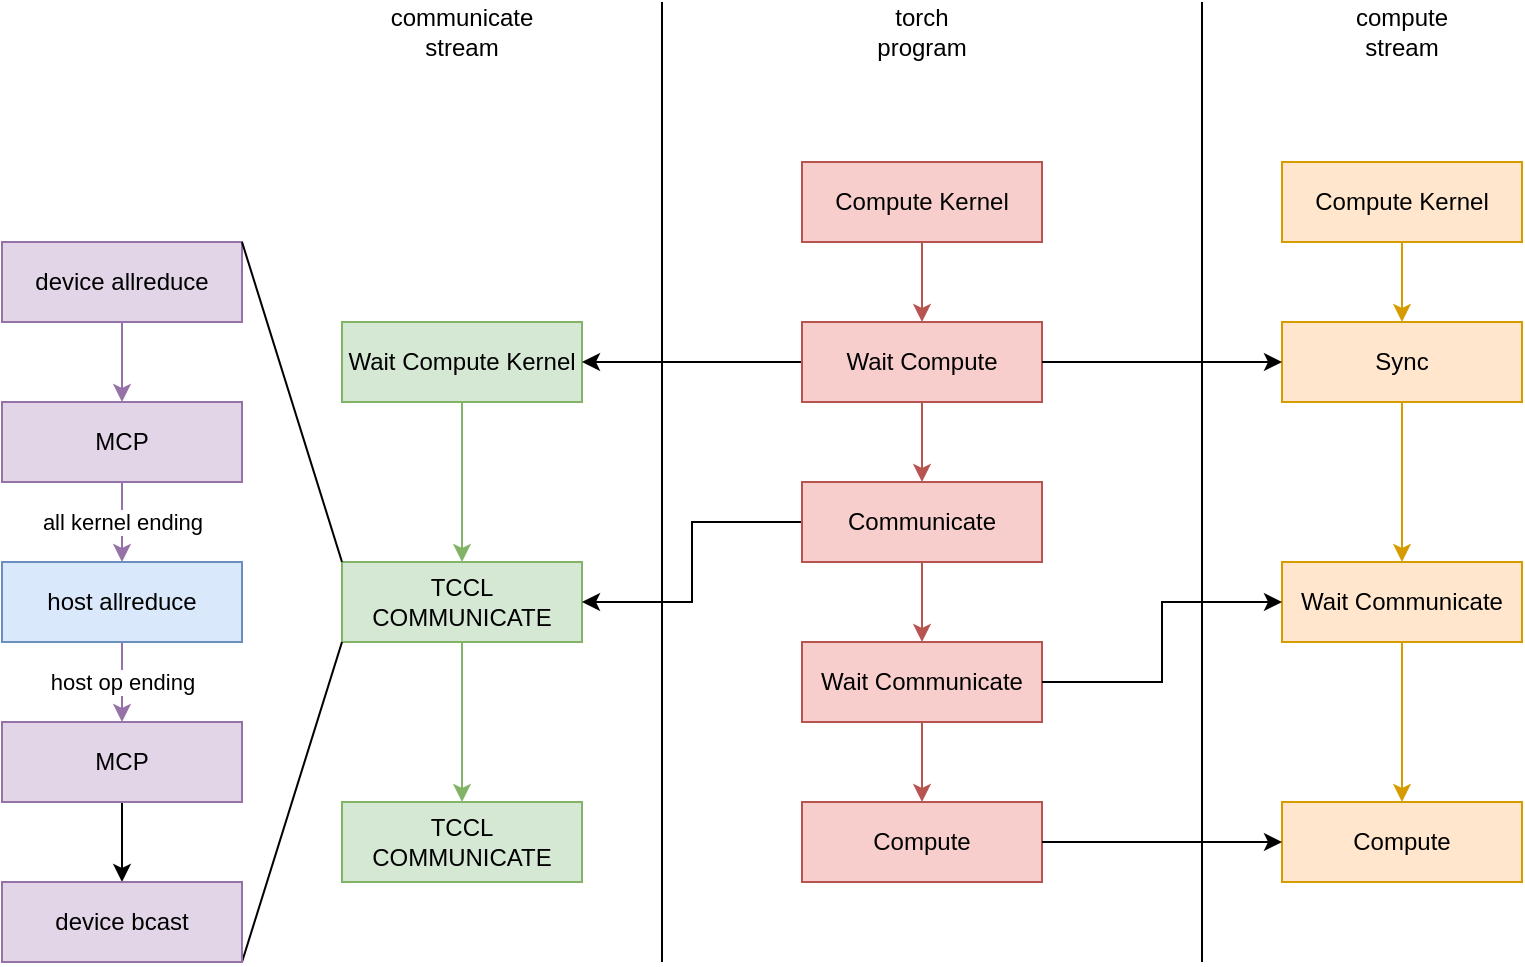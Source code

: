 <mxfile version="20.8.23" type="github">
  <diagram name="Page-1" id="evR2WpcKhbSjpmel14RK">
    <mxGraphModel dx="2074" dy="1099" grid="1" gridSize="10" guides="1" tooltips="1" connect="1" arrows="1" fold="1" page="1" pageScale="1" pageWidth="850" pageHeight="1100" math="0" shadow="0">
      <root>
        <mxCell id="0" />
        <mxCell id="1" parent="0" />
        <mxCell id="UVvk1TwP4h5ap9DMddXs-1" value="" style="edgeStyle=orthogonalEdgeStyle;rounded=0;orthogonalLoop=1;jettySize=auto;html=1;fillColor=#d5e8d4;strokeColor=#82b366;" parent="1" source="UVvk1TwP4h5ap9DMddXs-2" target="UVvk1TwP4h5ap9DMddXs-10" edge="1">
          <mxGeometry relative="1" as="geometry" />
        </mxCell>
        <mxCell id="UVvk1TwP4h5ap9DMddXs-2" value="Wait Compute Kernel" style="rounded=0;whiteSpace=wrap;html=1;fillColor=#d5e8d4;strokeColor=#82b366;" parent="1" vertex="1">
          <mxGeometry x="210" y="240" width="120" height="40" as="geometry" />
        </mxCell>
        <mxCell id="UVvk1TwP4h5ap9DMddXs-3" value="" style="edgeStyle=orthogonalEdgeStyle;rounded=0;orthogonalLoop=1;jettySize=auto;html=1;fillColor=#ffe6cc;strokeColor=#d79b00;" parent="1" source="UVvk1TwP4h5ap9DMddXs-4" target="UVvk1TwP4h5ap9DMddXs-8" edge="1">
          <mxGeometry relative="1" as="geometry" />
        </mxCell>
        <mxCell id="UVvk1TwP4h5ap9DMddXs-4" value="Compute Kernel" style="rounded=0;whiteSpace=wrap;html=1;fillColor=#ffe6cc;strokeColor=#d79b00;" parent="1" vertex="1">
          <mxGeometry x="680" y="160" width="120" height="40" as="geometry" />
        </mxCell>
        <mxCell id="UVvk1TwP4h5ap9DMddXs-5" value="" style="endArrow=none;html=1;rounded=0;" parent="1" edge="1">
          <mxGeometry width="50" height="50" relative="1" as="geometry">
            <mxPoint x="640" y="560" as="sourcePoint" />
            <mxPoint x="640" y="80" as="targetPoint" />
          </mxGeometry>
        </mxCell>
        <mxCell id="UVvk1TwP4h5ap9DMddXs-7" value="" style="edgeStyle=orthogonalEdgeStyle;rounded=0;orthogonalLoop=1;jettySize=auto;html=1;fillColor=#ffe6cc;strokeColor=#d79b00;" parent="1" source="UVvk1TwP4h5ap9DMddXs-8" target="UVvk1TwP4h5ap9DMddXs-12" edge="1">
          <mxGeometry relative="1" as="geometry" />
        </mxCell>
        <mxCell id="UVvk1TwP4h5ap9DMddXs-8" value="Sync" style="rounded=0;whiteSpace=wrap;html=1;fillColor=#ffe6cc;strokeColor=#d79b00;" parent="1" vertex="1">
          <mxGeometry x="680" y="240" width="120" height="40" as="geometry" />
        </mxCell>
        <mxCell id="UVvk1TwP4h5ap9DMddXs-9" value="" style="edgeStyle=orthogonalEdgeStyle;rounded=0;orthogonalLoop=1;jettySize=auto;html=1;fillColor=#d5e8d4;strokeColor=#82b366;" parent="1" source="UVvk1TwP4h5ap9DMddXs-10" target="UVvk1TwP4h5ap9DMddXs-14" edge="1">
          <mxGeometry relative="1" as="geometry" />
        </mxCell>
        <mxCell id="UVvk1TwP4h5ap9DMddXs-10" value="TCCL COMMUNICATE" style="rounded=0;whiteSpace=wrap;html=1;fillColor=#d5e8d4;strokeColor=#82b366;" parent="1" vertex="1">
          <mxGeometry x="210" y="360" width="120" height="40" as="geometry" />
        </mxCell>
        <mxCell id="UVvk1TwP4h5ap9DMddXs-11" value="" style="edgeStyle=orthogonalEdgeStyle;rounded=0;orthogonalLoop=1;jettySize=auto;html=1;fillColor=#ffe6cc;strokeColor=#d79b00;" parent="1" source="UVvk1TwP4h5ap9DMddXs-12" target="UVvk1TwP4h5ap9DMddXs-15" edge="1">
          <mxGeometry relative="1" as="geometry" />
        </mxCell>
        <mxCell id="UVvk1TwP4h5ap9DMddXs-12" value="Wait Communicate" style="rounded=0;whiteSpace=wrap;html=1;fillColor=#ffe6cc;strokeColor=#d79b00;" parent="1" vertex="1">
          <mxGeometry x="680" y="360" width="120" height="40" as="geometry" />
        </mxCell>
        <mxCell id="UVvk1TwP4h5ap9DMddXs-14" value="TCCL COMMUNICATE" style="rounded=0;whiteSpace=wrap;html=1;fillColor=#d5e8d4;strokeColor=#82b366;" parent="1" vertex="1">
          <mxGeometry x="210" y="480" width="120" height="40" as="geometry" />
        </mxCell>
        <mxCell id="UVvk1TwP4h5ap9DMddXs-15" value="Compute" style="rounded=0;whiteSpace=wrap;html=1;fillColor=#ffe6cc;strokeColor=#d79b00;" parent="1" vertex="1">
          <mxGeometry x="680" y="480" width="120" height="40" as="geometry" />
        </mxCell>
        <mxCell id="UVvk1TwP4h5ap9DMddXs-16" value="communicate&lt;br&gt;stream" style="text;html=1;strokeColor=none;fillColor=none;align=center;verticalAlign=middle;whiteSpace=wrap;rounded=0;" parent="1" vertex="1">
          <mxGeometry x="240" y="80" width="60" height="30" as="geometry" />
        </mxCell>
        <mxCell id="UVvk1TwP4h5ap9DMddXs-17" value="compute&lt;br&gt;stream" style="text;html=1;strokeColor=none;fillColor=none;align=center;verticalAlign=middle;whiteSpace=wrap;rounded=0;" parent="1" vertex="1">
          <mxGeometry x="710" y="80" width="60" height="30" as="geometry" />
        </mxCell>
        <mxCell id="UVvk1TwP4h5ap9DMddXs-18" value="" style="edgeStyle=orthogonalEdgeStyle;rounded=0;orthogonalLoop=1;jettySize=auto;html=1;fillColor=#e1d5e7;strokeColor=#9673a6;" parent="1" source="UVvk1TwP4h5ap9DMddXs-19" target="UVvk1TwP4h5ap9DMddXs-21" edge="1">
          <mxGeometry relative="1" as="geometry" />
        </mxCell>
        <mxCell id="UVvk1TwP4h5ap9DMddXs-19" value="device allreduce" style="rounded=0;whiteSpace=wrap;html=1;fillColor=#e1d5e7;strokeColor=#9673a6;" parent="1" vertex="1">
          <mxGeometry x="40" y="200" width="120" height="40" as="geometry" />
        </mxCell>
        <mxCell id="UVvk1TwP4h5ap9DMddXs-20" value="all kernel ending" style="edgeStyle=orthogonalEdgeStyle;rounded=0;orthogonalLoop=1;jettySize=auto;html=1;fillColor=#e1d5e7;strokeColor=#9673a6;" parent="1" source="UVvk1TwP4h5ap9DMddXs-21" target="UVvk1TwP4h5ap9DMddXs-23" edge="1">
          <mxGeometry relative="1" as="geometry" />
        </mxCell>
        <mxCell id="UVvk1TwP4h5ap9DMddXs-21" value="MCP" style="rounded=0;whiteSpace=wrap;html=1;fillColor=#e1d5e7;strokeColor=#9673a6;" parent="1" vertex="1">
          <mxGeometry x="40" y="280" width="120" height="40" as="geometry" />
        </mxCell>
        <mxCell id="UVvk1TwP4h5ap9DMddXs-22" value="host op ending" style="edgeStyle=orthogonalEdgeStyle;rounded=0;orthogonalLoop=1;jettySize=auto;html=1;fillColor=#e1d5e7;strokeColor=#9673a6;" parent="1" source="UVvk1TwP4h5ap9DMddXs-23" target="UVvk1TwP4h5ap9DMddXs-24" edge="1">
          <mxGeometry relative="1" as="geometry">
            <Array as="points">
              <mxPoint x="100" y="420" />
              <mxPoint x="100" y="420" />
            </Array>
          </mxGeometry>
        </mxCell>
        <mxCell id="UVvk1TwP4h5ap9DMddXs-23" value="host allreduce" style="rounded=0;whiteSpace=wrap;html=1;fillColor=#dae8fc;strokeColor=#6c8ebf;" parent="1" vertex="1">
          <mxGeometry x="40" y="360" width="120" height="40" as="geometry" />
        </mxCell>
        <mxCell id="UVvk1TwP4h5ap9DMddXs-45" value="" style="edgeStyle=orthogonalEdgeStyle;rounded=0;orthogonalLoop=1;jettySize=auto;html=1;" parent="1" source="UVvk1TwP4h5ap9DMddXs-24" target="UVvk1TwP4h5ap9DMddXs-44" edge="1">
          <mxGeometry relative="1" as="geometry" />
        </mxCell>
        <mxCell id="UVvk1TwP4h5ap9DMddXs-24" value="MCP" style="rounded=0;whiteSpace=wrap;html=1;fillColor=#e1d5e7;strokeColor=#9673a6;" parent="1" vertex="1">
          <mxGeometry x="40" y="440" width="120" height="40" as="geometry" />
        </mxCell>
        <mxCell id="UVvk1TwP4h5ap9DMddXs-25" value="" style="endArrow=none;html=1;rounded=0;entryX=0;entryY=0;entryDx=0;entryDy=0;exitX=1;exitY=0;exitDx=0;exitDy=0;" parent="1" source="UVvk1TwP4h5ap9DMddXs-19" target="UVvk1TwP4h5ap9DMddXs-10" edge="1">
          <mxGeometry width="50" height="50" relative="1" as="geometry">
            <mxPoint x="180" y="570" as="sourcePoint" />
            <mxPoint x="230" y="520" as="targetPoint" />
          </mxGeometry>
        </mxCell>
        <mxCell id="UVvk1TwP4h5ap9DMddXs-26" value="" style="endArrow=none;html=1;rounded=0;entryX=0;entryY=1;entryDx=0;entryDy=0;exitX=1;exitY=1;exitDx=0;exitDy=0;" parent="1" source="UVvk1TwP4h5ap9DMddXs-44" target="UVvk1TwP4h5ap9DMddXs-10" edge="1">
          <mxGeometry width="50" height="50" relative="1" as="geometry">
            <mxPoint x="100" y="210" as="sourcePoint" />
            <mxPoint x="220" y="370" as="targetPoint" />
          </mxGeometry>
        </mxCell>
        <mxCell id="UVvk1TwP4h5ap9DMddXs-27" value="" style="endArrow=none;html=1;rounded=0;" parent="1" edge="1">
          <mxGeometry width="50" height="50" relative="1" as="geometry">
            <mxPoint x="370" y="560" as="sourcePoint" />
            <mxPoint x="370" y="80" as="targetPoint" />
          </mxGeometry>
        </mxCell>
        <mxCell id="UVvk1TwP4h5ap9DMddXs-28" value="" style="edgeStyle=orthogonalEdgeStyle;rounded=0;orthogonalLoop=1;jettySize=auto;html=1;fillColor=#f8cecc;strokeColor=#b85450;" parent="1" source="UVvk1TwP4h5ap9DMddXs-29" target="UVvk1TwP4h5ap9DMddXs-31" edge="1">
          <mxGeometry relative="1" as="geometry" />
        </mxCell>
        <mxCell id="UVvk1TwP4h5ap9DMddXs-29" value="Compute Kernel" style="rounded=0;whiteSpace=wrap;html=1;fillColor=#f8cecc;strokeColor=#b85450;" parent="1" vertex="1">
          <mxGeometry x="440" y="160" width="120" height="40" as="geometry" />
        </mxCell>
        <mxCell id="UVvk1TwP4h5ap9DMddXs-30" value="" style="edgeStyle=orthogonalEdgeStyle;rounded=0;orthogonalLoop=1;jettySize=auto;html=1;fillColor=#f8cecc;strokeColor=#b85450;" parent="1" source="UVvk1TwP4h5ap9DMddXs-31" target="UVvk1TwP4h5ap9DMddXs-33" edge="1">
          <mxGeometry relative="1" as="geometry" />
        </mxCell>
        <mxCell id="UVvk1TwP4h5ap9DMddXs-36" value="" style="edgeStyle=orthogonalEdgeStyle;rounded=0;orthogonalLoop=1;jettySize=auto;html=1;" parent="1" source="UVvk1TwP4h5ap9DMddXs-31" target="UVvk1TwP4h5ap9DMddXs-2" edge="1">
          <mxGeometry relative="1" as="geometry" />
        </mxCell>
        <mxCell id="UVvk1TwP4h5ap9DMddXs-31" value="Wait Compute" style="rounded=0;whiteSpace=wrap;html=1;fillColor=#f8cecc;strokeColor=#b85450;" parent="1" vertex="1">
          <mxGeometry x="440" y="240" width="120" height="40" as="geometry" />
        </mxCell>
        <mxCell id="UVvk1TwP4h5ap9DMddXs-38" value="" style="edgeStyle=orthogonalEdgeStyle;rounded=0;orthogonalLoop=1;jettySize=auto;html=1;fillColor=#f8cecc;strokeColor=#b85450;" parent="1" source="UVvk1TwP4h5ap9DMddXs-33" target="UVvk1TwP4h5ap9DMddXs-35" edge="1">
          <mxGeometry relative="1" as="geometry" />
        </mxCell>
        <mxCell id="UVvk1TwP4h5ap9DMddXs-40" value="" style="edgeStyle=orthogonalEdgeStyle;rounded=0;orthogonalLoop=1;jettySize=auto;html=1;" parent="1" source="UVvk1TwP4h5ap9DMddXs-33" target="UVvk1TwP4h5ap9DMddXs-10" edge="1">
          <mxGeometry relative="1" as="geometry">
            <Array as="points">
              <mxPoint x="385" y="340" />
              <mxPoint x="385" y="380" />
            </Array>
          </mxGeometry>
        </mxCell>
        <mxCell id="UVvk1TwP4h5ap9DMddXs-33" value="Communicate" style="rounded=0;whiteSpace=wrap;html=1;fillColor=#f8cecc;strokeColor=#b85450;" parent="1" vertex="1">
          <mxGeometry x="440" y="320" width="120" height="40" as="geometry" />
        </mxCell>
        <mxCell id="UVvk1TwP4h5ap9DMddXs-34" value="Compute" style="rounded=0;whiteSpace=wrap;html=1;fillColor=#f8cecc;strokeColor=#b85450;" parent="1" vertex="1">
          <mxGeometry x="440" y="480" width="120" height="40" as="geometry" />
        </mxCell>
        <mxCell id="UVvk1TwP4h5ap9DMddXs-39" value="" style="edgeStyle=orthogonalEdgeStyle;rounded=0;orthogonalLoop=1;jettySize=auto;html=1;fillColor=#f8cecc;strokeColor=#b85450;" parent="1" source="UVvk1TwP4h5ap9DMddXs-35" target="UVvk1TwP4h5ap9DMddXs-34" edge="1">
          <mxGeometry relative="1" as="geometry" />
        </mxCell>
        <mxCell id="UVvk1TwP4h5ap9DMddXs-35" value="Wait Communicate" style="rounded=0;whiteSpace=wrap;html=1;fillColor=#f8cecc;strokeColor=#b85450;" parent="1" vertex="1">
          <mxGeometry x="440" y="400" width="120" height="40" as="geometry" />
        </mxCell>
        <mxCell id="UVvk1TwP4h5ap9DMddXs-37" value="" style="edgeStyle=orthogonalEdgeStyle;rounded=0;orthogonalLoop=1;jettySize=auto;html=1;exitX=1;exitY=0.5;exitDx=0;exitDy=0;entryX=0;entryY=0.5;entryDx=0;entryDy=0;" parent="1" source="UVvk1TwP4h5ap9DMddXs-31" target="UVvk1TwP4h5ap9DMddXs-8" edge="1">
          <mxGeometry relative="1" as="geometry">
            <mxPoint x="450" y="270" as="sourcePoint" />
            <mxPoint x="340" y="270" as="targetPoint" />
            <Array as="points">
              <mxPoint x="620" y="260" />
              <mxPoint x="620" y="260" />
            </Array>
          </mxGeometry>
        </mxCell>
        <mxCell id="UVvk1TwP4h5ap9DMddXs-41" value="" style="edgeStyle=orthogonalEdgeStyle;rounded=0;orthogonalLoop=1;jettySize=auto;html=1;exitX=1;exitY=0.5;exitDx=0;exitDy=0;entryX=0;entryY=0.5;entryDx=0;entryDy=0;" parent="1" source="UVvk1TwP4h5ap9DMddXs-35" target="UVvk1TwP4h5ap9DMddXs-12" edge="1">
          <mxGeometry relative="1" as="geometry">
            <mxPoint x="460" y="280" as="sourcePoint" />
            <mxPoint x="350" y="280" as="targetPoint" />
          </mxGeometry>
        </mxCell>
        <mxCell id="UVvk1TwP4h5ap9DMddXs-42" value="" style="edgeStyle=orthogonalEdgeStyle;rounded=0;orthogonalLoop=1;jettySize=auto;html=1;exitX=1;exitY=0.5;exitDx=0;exitDy=0;entryX=0;entryY=0.5;entryDx=0;entryDy=0;" parent="1" source="UVvk1TwP4h5ap9DMddXs-34" target="UVvk1TwP4h5ap9DMddXs-15" edge="1">
          <mxGeometry relative="1" as="geometry">
            <mxPoint x="570" y="270" as="sourcePoint" />
            <mxPoint x="690" y="270" as="targetPoint" />
            <Array as="points">
              <mxPoint x="620" y="500" />
              <mxPoint x="620" y="500" />
            </Array>
          </mxGeometry>
        </mxCell>
        <mxCell id="UVvk1TwP4h5ap9DMddXs-43" value="torch&lt;br&gt;program" style="text;html=1;strokeColor=none;fillColor=none;align=center;verticalAlign=middle;whiteSpace=wrap;rounded=0;" parent="1" vertex="1">
          <mxGeometry x="470" y="80" width="60" height="30" as="geometry" />
        </mxCell>
        <mxCell id="UVvk1TwP4h5ap9DMddXs-44" value="device bcast" style="rounded=0;whiteSpace=wrap;html=1;fillColor=#e1d5e7;strokeColor=#9673a6;" parent="1" vertex="1">
          <mxGeometry x="40" y="520" width="120" height="40" as="geometry" />
        </mxCell>
      </root>
    </mxGraphModel>
  </diagram>
</mxfile>
